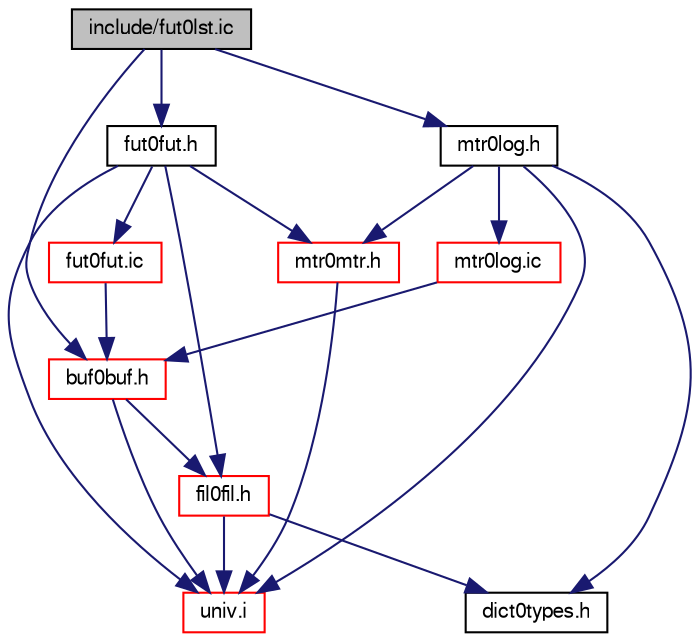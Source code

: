digraph "include/fut0lst.ic"
{
  bgcolor="transparent";
  edge [fontname="FreeSans",fontsize="10",labelfontname="FreeSans",labelfontsize="10"];
  node [fontname="FreeSans",fontsize="10",shape=record];
  Node1 [label="include/fut0lst.ic",height=0.2,width=0.4,color="black", fillcolor="grey75", style="filled" fontcolor="black"];
  Node1 -> Node2 [color="midnightblue",fontsize="10",style="solid",fontname="FreeSans"];
  Node2 [label="fut0fut.h",height=0.2,width=0.4,color="black",URL="$fut0fut_8h.html"];
  Node2 -> Node3 [color="midnightblue",fontsize="10",style="solid",fontname="FreeSans"];
  Node3 [label="univ.i",height=0.2,width=0.4,color="red",URL="$univ_8i.html"];
  Node2 -> Node4 [color="midnightblue",fontsize="10",style="solid",fontname="FreeSans"];
  Node4 [label="fil0fil.h",height=0.2,width=0.4,color="red",URL="$fil0fil_8h.html"];
  Node4 -> Node3 [color="midnightblue",fontsize="10",style="solid",fontname="FreeSans"];
  Node4 -> Node5 [color="midnightblue",fontsize="10",style="solid",fontname="FreeSans"];
  Node5 [label="dict0types.h",height=0.2,width=0.4,color="black",URL="$dict0types_8h.html"];
  Node2 -> Node6 [color="midnightblue",fontsize="10",style="solid",fontname="FreeSans"];
  Node6 [label="mtr0mtr.h",height=0.2,width=0.4,color="red",URL="$mtr0mtr_8h.html"];
  Node6 -> Node3 [color="midnightblue",fontsize="10",style="solid",fontname="FreeSans"];
  Node2 -> Node7 [color="midnightblue",fontsize="10",style="solid",fontname="FreeSans"];
  Node7 [label="fut0fut.ic",height=0.2,width=0.4,color="red",URL="$fut0fut_8ic.html"];
  Node7 -> Node8 [color="midnightblue",fontsize="10",style="solid",fontname="FreeSans"];
  Node8 [label="buf0buf.h",height=0.2,width=0.4,color="red",URL="$buf0buf_8h.html"];
  Node8 -> Node3 [color="midnightblue",fontsize="10",style="solid",fontname="FreeSans"];
  Node8 -> Node4 [color="midnightblue",fontsize="10",style="solid",fontname="FreeSans"];
  Node1 -> Node9 [color="midnightblue",fontsize="10",style="solid",fontname="FreeSans"];
  Node9 [label="mtr0log.h",height=0.2,width=0.4,color="black",URL="$mtr0log_8h.html"];
  Node9 -> Node3 [color="midnightblue",fontsize="10",style="solid",fontname="FreeSans"];
  Node9 -> Node6 [color="midnightblue",fontsize="10",style="solid",fontname="FreeSans"];
  Node9 -> Node5 [color="midnightblue",fontsize="10",style="solid",fontname="FreeSans"];
  Node9 -> Node10 [color="midnightblue",fontsize="10",style="solid",fontname="FreeSans"];
  Node10 [label="mtr0log.ic",height=0.2,width=0.4,color="red",URL="$mtr0log_8ic.html"];
  Node10 -> Node8 [color="midnightblue",fontsize="10",style="solid",fontname="FreeSans"];
  Node1 -> Node8 [color="midnightblue",fontsize="10",style="solid",fontname="FreeSans"];
}
